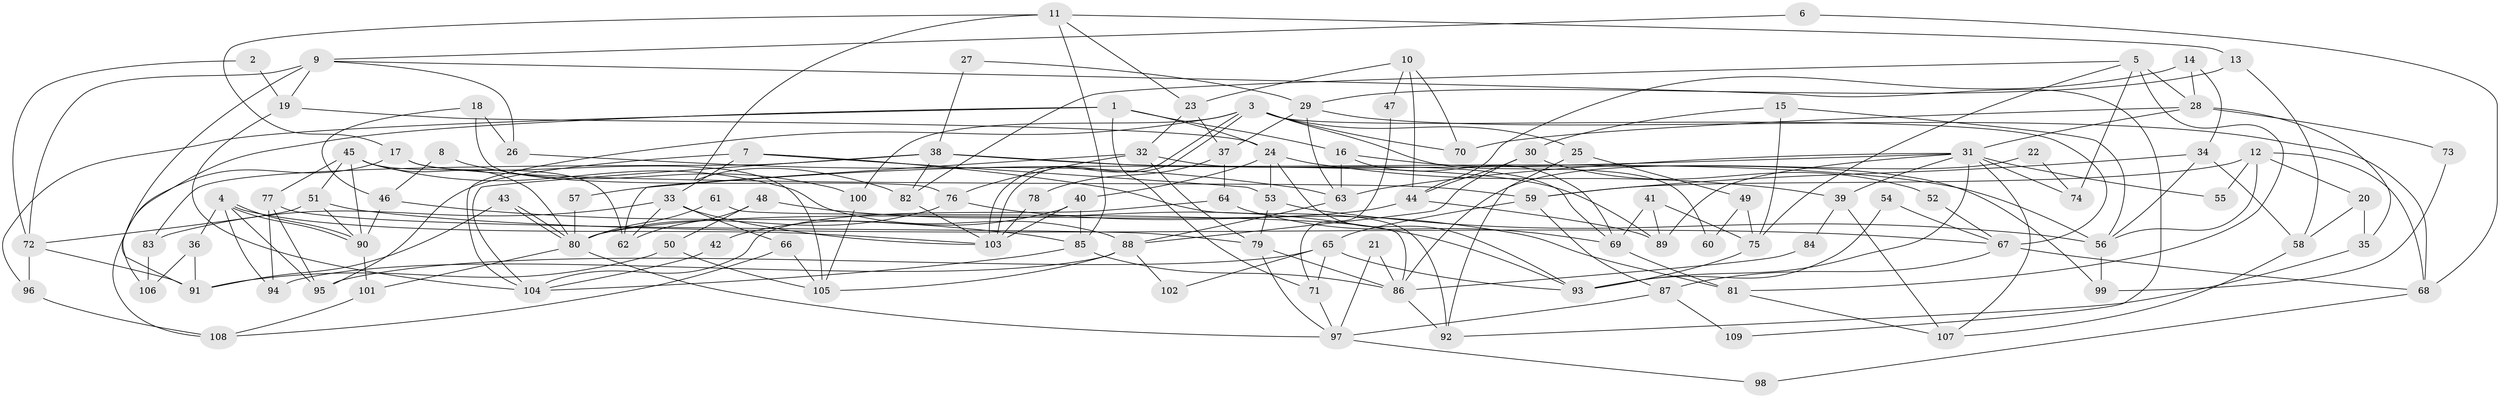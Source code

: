 // coarse degree distribution, {8: 0.03636363636363636, 9: 0.01818181818181818, 6: 0.09090909090909091, 5: 0.12727272727272726, 2: 0.23636363636363636, 4: 0.14545454545454545, 11: 0.03636363636363636, 10: 0.03636363636363636, 3: 0.14545454545454545, 7: 0.09090909090909091, 18: 0.01818181818181818, 13: 0.01818181818181818}
// Generated by graph-tools (version 1.1) at 2025/51/03/04/25 22:51:16]
// undirected, 109 vertices, 218 edges
graph export_dot {
  node [color=gray90,style=filled];
  1;
  2;
  3;
  4;
  5;
  6;
  7;
  8;
  9;
  10;
  11;
  12;
  13;
  14;
  15;
  16;
  17;
  18;
  19;
  20;
  21;
  22;
  23;
  24;
  25;
  26;
  27;
  28;
  29;
  30;
  31;
  32;
  33;
  34;
  35;
  36;
  37;
  38;
  39;
  40;
  41;
  42;
  43;
  44;
  45;
  46;
  47;
  48;
  49;
  50;
  51;
  52;
  53;
  54;
  55;
  56;
  57;
  58;
  59;
  60;
  61;
  62;
  63;
  64;
  65;
  66;
  67;
  68;
  69;
  70;
  71;
  72;
  73;
  74;
  75;
  76;
  77;
  78;
  79;
  80;
  81;
  82;
  83;
  84;
  85;
  86;
  87;
  88;
  89;
  90;
  91;
  92;
  93;
  94;
  95;
  96;
  97;
  98;
  99;
  100;
  101;
  102;
  103;
  104;
  105;
  106;
  107;
  108;
  109;
  1 -- 106;
  1 -- 96;
  1 -- 16;
  1 -- 24;
  1 -- 71;
  2 -- 19;
  2 -- 72;
  3 -- 67;
  3 -- 103;
  3 -- 103;
  3 -- 25;
  3 -- 60;
  3 -- 70;
  3 -- 100;
  3 -- 104;
  4 -- 94;
  4 -- 90;
  4 -- 90;
  4 -- 36;
  4 -- 95;
  4 -- 103;
  5 -- 75;
  5 -- 81;
  5 -- 28;
  5 -- 74;
  5 -- 82;
  6 -- 68;
  6 -- 9;
  7 -- 53;
  7 -- 33;
  7 -- 92;
  7 -- 95;
  8 -- 46;
  8 -- 100;
  9 -- 19;
  9 -- 26;
  9 -- 72;
  9 -- 91;
  9 -- 109;
  10 -- 44;
  10 -- 23;
  10 -- 47;
  10 -- 70;
  11 -- 23;
  11 -- 82;
  11 -- 13;
  11 -- 17;
  11 -- 85;
  12 -- 59;
  12 -- 56;
  12 -- 20;
  12 -- 55;
  12 -- 68;
  13 -- 58;
  13 -- 29;
  14 -- 28;
  14 -- 44;
  14 -- 34;
  15 -- 56;
  15 -- 30;
  15 -- 75;
  16 -- 69;
  16 -- 63;
  16 -- 99;
  17 -- 105;
  17 -- 59;
  17 -- 108;
  18 -- 76;
  18 -- 46;
  18 -- 26;
  19 -- 104;
  19 -- 24;
  20 -- 35;
  20 -- 58;
  21 -- 97;
  21 -- 86;
  22 -- 74;
  22 -- 86;
  23 -- 37;
  23 -- 32;
  24 -- 39;
  24 -- 40;
  24 -- 53;
  24 -- 93;
  25 -- 92;
  25 -- 49;
  26 -- 63;
  27 -- 29;
  27 -- 38;
  28 -- 70;
  28 -- 31;
  28 -- 35;
  28 -- 73;
  29 -- 63;
  29 -- 37;
  29 -- 68;
  30 -- 88;
  30 -- 44;
  30 -- 52;
  31 -- 93;
  31 -- 39;
  31 -- 55;
  31 -- 57;
  31 -- 63;
  31 -- 74;
  31 -- 89;
  31 -- 107;
  32 -- 79;
  32 -- 69;
  32 -- 62;
  32 -- 76;
  33 -- 66;
  33 -- 103;
  33 -- 62;
  33 -- 83;
  34 -- 56;
  34 -- 58;
  34 -- 59;
  35 -- 92;
  36 -- 91;
  36 -- 106;
  37 -- 64;
  37 -- 78;
  38 -- 104;
  38 -- 82;
  38 -- 56;
  38 -- 83;
  38 -- 89;
  39 -- 107;
  39 -- 84;
  40 -- 103;
  40 -- 42;
  40 -- 85;
  41 -- 75;
  41 -- 89;
  41 -- 69;
  42 -- 104;
  43 -- 91;
  43 -- 80;
  43 -- 80;
  44 -- 89;
  44 -- 80;
  45 -- 51;
  45 -- 62;
  45 -- 77;
  45 -- 80;
  45 -- 88;
  45 -- 90;
  46 -- 90;
  46 -- 85;
  47 -- 71;
  48 -- 93;
  48 -- 62;
  48 -- 50;
  49 -- 75;
  49 -- 60;
  50 -- 91;
  50 -- 105;
  51 -- 67;
  51 -- 90;
  51 -- 72;
  52 -- 67;
  53 -- 79;
  53 -- 56;
  54 -- 67;
  54 -- 93;
  56 -- 99;
  57 -- 80;
  58 -- 107;
  59 -- 65;
  59 -- 87;
  61 -- 86;
  61 -- 80;
  63 -- 88;
  64 -- 69;
  64 -- 104;
  65 -- 95;
  65 -- 71;
  65 -- 93;
  65 -- 102;
  66 -- 108;
  66 -- 105;
  67 -- 87;
  67 -- 68;
  68 -- 98;
  69 -- 81;
  71 -- 97;
  72 -- 91;
  72 -- 96;
  73 -- 99;
  75 -- 93;
  76 -- 80;
  76 -- 81;
  77 -- 95;
  77 -- 79;
  77 -- 94;
  78 -- 103;
  79 -- 97;
  79 -- 86;
  80 -- 97;
  80 -- 101;
  81 -- 107;
  82 -- 103;
  83 -- 106;
  84 -- 86;
  85 -- 86;
  85 -- 104;
  86 -- 92;
  87 -- 97;
  87 -- 109;
  88 -- 94;
  88 -- 102;
  88 -- 105;
  90 -- 101;
  96 -- 108;
  97 -- 98;
  100 -- 105;
  101 -- 108;
}
